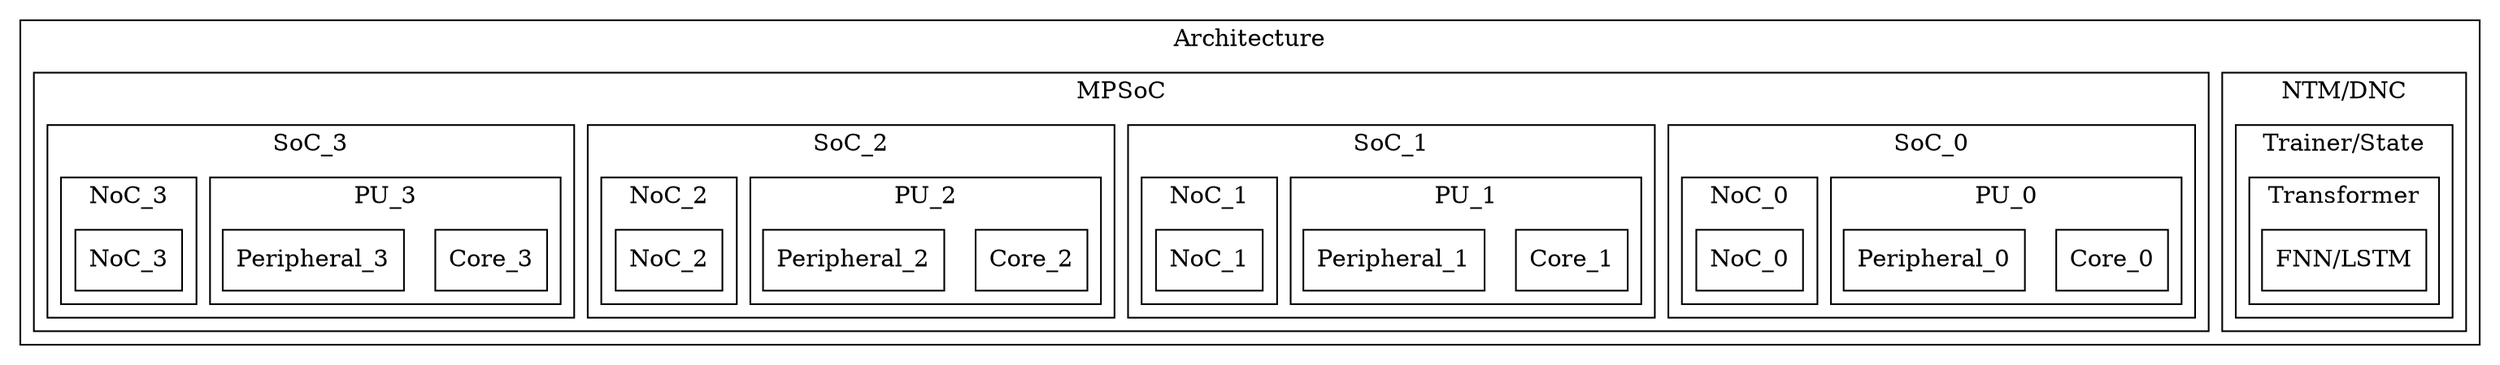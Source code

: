 digraph Project {
  // Introduction
  graph [rankdir = TB, splines=ortho];
  node[shape=record];

  // Blocks
  subgraph "cluster Architecture" { label = "Architecture";
    subgraph "cluster NTMDNC" { label = "NTM/DNC";
      subgraph "cluster TrainerState" { label = "Trainer/State";
        subgraph "cluster Transformer" { label = "Transformer";
          FNNLSTM[shape=box, label="FNN/LSTM"];
        }
      }
    }
    subgraph "cluster MPSoC" { label = "MPSoC";
      subgraph "cluster SoC_0" { label = "SoC_0";
        subgraph "cluster PU_0" { label = "PU_0";
          Core_0[shape=box, label="Core_0"];
          Peripheral_0[shape=box, label="Peripheral_0"];
        }
        subgraph "cluster NoC_0" { label = "NoC_0";
          NoC_0[shape=box, label="NoC_0"];
        }
      }
      subgraph "cluster SoC_1" { label = "SoC_1";
        subgraph "cluster PU_1" { label = "PU_1";
          Core_1[shape=box, label="Core_1"];
          Peripheral_1[shape=box, label="Peripheral_1"];
        }
        subgraph "cluster NoC_1" { label = "NoC_1";
          NoC_1[shape=box, label="NoC_1"];
        }
      }
      subgraph "cluster SoC_2" { label = "SoC_2";
        subgraph "cluster PU_2" { label = "PU_2";
          Core_2[shape=box, label="Core_2"];
          Peripheral_2[shape=box, label="Peripheral_2"];
        }
        subgraph "cluster NoC_2" { label = "NoC_2";
          NoC_2[shape=box, label="NoC_2"];
        }
      }
      subgraph "cluster SoC_3" { label = "SoC_3";
        subgraph "cluster PU_3" { label = "PU_3";
          Core_3[shape=box, label="Core_3"];
          Peripheral_3[shape=box, label="Peripheral_3"];
        }
        subgraph "cluster NoC_3" { label = "NoC_3";
          NoC_3[shape=box, label="NoC_3"];
        }
      }
    }
  }
}

